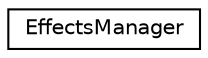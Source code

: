 digraph "Graphical Class Hierarchy"
{
  edge [fontname="Helvetica",fontsize="10",labelfontname="Helvetica",labelfontsize="10"];
  node [fontname="Helvetica",fontsize="10",shape=record];
  rankdir="LR";
  Node1 [label="EffectsManager",height=0.2,width=0.4,color="black", fillcolor="white", style="filled",URL="$classEffectsManager.html"];
}
